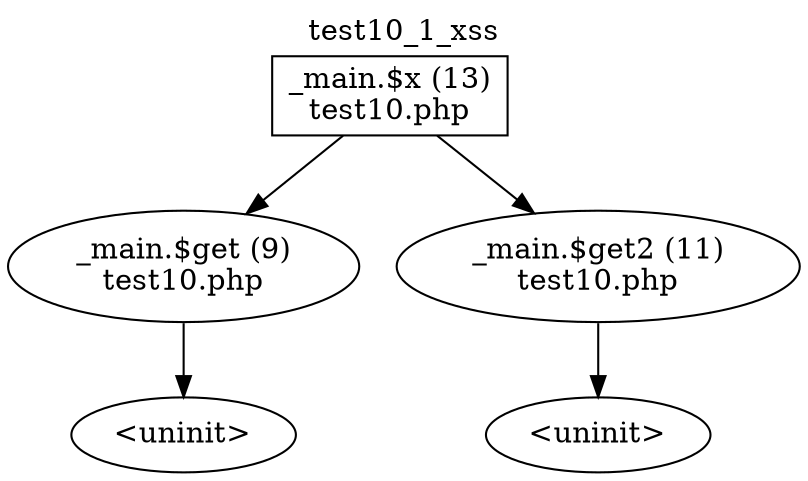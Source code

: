 digraph cfg {
  label="test10_1_xss";
  labelloc=t;
  n1 [shape=box, label="_main.$x (13)\ntest10.php"];
  n2 [shape=ellipse, label="_main.$get (9)\ntest10.php"];
  n3 [shape=ellipse, label="_main.$get2 (11)\ntest10.php"];
  n4 [shape=ellipse, label="<uninit>"];
  n5 [shape=ellipse, label="<uninit>"];
  n1 -> n2;
  n1 -> n3;
  n2 -> n4;
  n3 -> n5;
}
